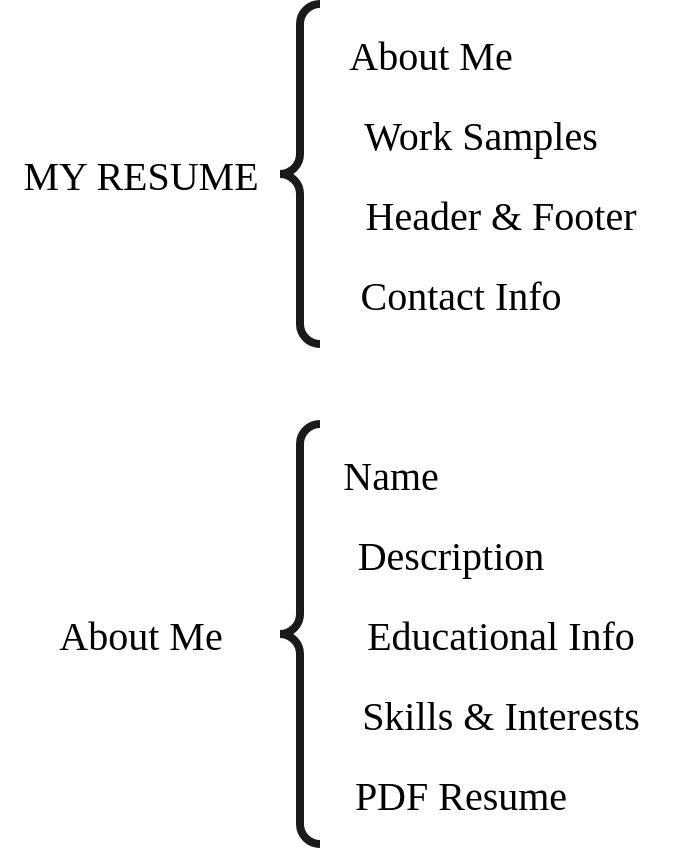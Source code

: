 <mxfile version="13.6.10" type="github">
  <diagram id="AlpWFZdMq8PsCrTP1Eh3" name="Page-1">
    <mxGraphModel dx="2272" dy="765" grid="1" gridSize="10" guides="1" tooltips="1" connect="1" arrows="1" fold="1" page="1" pageScale="1" pageWidth="850" pageHeight="1100" math="0" shadow="0">
      <root>
        <mxCell id="0" />
        <mxCell id="1" parent="0" />
        <mxCell id="NNyFKl0yGrNiZnmdLif2-2" value="" style="labelPosition=right;align=left;strokeWidth=4;shape=mxgraph.mockup.markup.curlyBrace;html=1;shadow=0;dashed=0;direction=north;strokeColor=#1A1A1A;" vertex="1" parent="1">
          <mxGeometry x="40" y="30" width="20" height="170" as="geometry" />
        </mxCell>
        <mxCell id="NNyFKl0yGrNiZnmdLif2-3" value="MY RESUME" style="text;html=1;align=center;verticalAlign=middle;resizable=0;points=[];autosize=1;fontSize=20;fontFamily=Garamond;" vertex="1" parent="1">
          <mxGeometry x="-100" y="100" width="140" height="30" as="geometry" />
        </mxCell>
        <mxCell id="NNyFKl0yGrNiZnmdLif2-4" value="About Me" style="text;html=1;align=center;verticalAlign=middle;resizable=0;points=[];autosize=1;fontSize=20;fontFamily=Garamond;" vertex="1" parent="1">
          <mxGeometry x="60" y="40" width="110" height="30" as="geometry" />
        </mxCell>
        <mxCell id="NNyFKl0yGrNiZnmdLif2-5" value="Work Samples" style="text;html=1;align=center;verticalAlign=middle;resizable=0;points=[];autosize=1;fontSize=20;fontFamily=Garamond;" vertex="1" parent="1">
          <mxGeometry x="60" y="80" width="160" height="30" as="geometry" />
        </mxCell>
        <mxCell id="NNyFKl0yGrNiZnmdLif2-6" value="Header &amp;amp; Footer" style="text;html=1;align=center;verticalAlign=middle;resizable=0;points=[];autosize=1;fontSize=20;fontFamily=Garamond;" vertex="1" parent="1">
          <mxGeometry x="60" y="120" width="180" height="30" as="geometry" />
        </mxCell>
        <mxCell id="NNyFKl0yGrNiZnmdLif2-7" value="Contact Info" style="text;html=1;align=center;verticalAlign=middle;resizable=0;points=[];autosize=1;fontSize=20;fontFamily=Garamond;" vertex="1" parent="1">
          <mxGeometry x="60" y="160" width="140" height="30" as="geometry" />
        </mxCell>
        <mxCell id="NNyFKl0yGrNiZnmdLif2-8" value="" style="labelPosition=right;align=left;strokeWidth=4;shape=mxgraph.mockup.markup.curlyBrace;html=1;shadow=0;dashed=0;direction=north;strokeColor=#1A1A1A;" vertex="1" parent="1">
          <mxGeometry x="40" y="240" width="20" height="210" as="geometry" />
        </mxCell>
        <mxCell id="NNyFKl0yGrNiZnmdLif2-9" value="About Me" style="text;html=1;align=center;verticalAlign=middle;resizable=0;points=[];autosize=1;fontSize=20;fontFamily=Garamond;" vertex="1" parent="1">
          <mxGeometry x="-85" y="330" width="110" height="30" as="geometry" />
        </mxCell>
        <mxCell id="NNyFKl0yGrNiZnmdLif2-10" value="Name" style="text;html=1;align=center;verticalAlign=middle;resizable=0;points=[];autosize=1;fontSize=20;fontFamily=Garamond;" vertex="1" parent="1">
          <mxGeometry x="60" y="250" width="70" height="30" as="geometry" />
        </mxCell>
        <mxCell id="NNyFKl0yGrNiZnmdLif2-11" value="Description" style="text;html=1;align=center;verticalAlign=middle;resizable=0;points=[];autosize=1;fontSize=20;fontFamily=Garamond;" vertex="1" parent="1">
          <mxGeometry x="60" y="290" width="130" height="30" as="geometry" />
        </mxCell>
        <mxCell id="NNyFKl0yGrNiZnmdLif2-12" value="Educational Info" style="text;html=1;align=center;verticalAlign=middle;resizable=0;points=[];autosize=1;fontSize=20;fontFamily=Garamond;" vertex="1" parent="1">
          <mxGeometry x="60" y="330" width="180" height="30" as="geometry" />
        </mxCell>
        <mxCell id="NNyFKl0yGrNiZnmdLif2-13" value="Skills &amp;amp; Interests" style="text;html=1;align=center;verticalAlign=middle;resizable=0;points=[];autosize=1;fontSize=20;fontFamily=Garamond;" vertex="1" parent="1">
          <mxGeometry x="60" y="370" width="180" height="30" as="geometry" />
        </mxCell>
        <mxCell id="NNyFKl0yGrNiZnmdLif2-14" value="PDF Resume" style="text;html=1;align=center;verticalAlign=middle;resizable=0;points=[];autosize=1;fontSize=20;fontFamily=Garamond;" vertex="1" parent="1">
          <mxGeometry x="60" y="410" width="140" height="30" as="geometry" />
        </mxCell>
      </root>
    </mxGraphModel>
  </diagram>
</mxfile>

